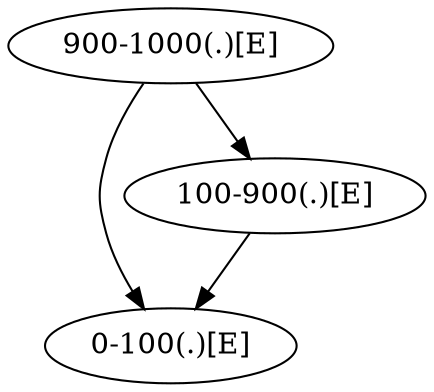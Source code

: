 strict digraph G {
"0-100(.)[E]" [data="[ID=G1.1,cov=0.10,-],[ID=G2.1,cov=0.10,-]"];
"900-1000(.)[E]" [data="[ID=G1.1,cov=0.10,-],[ID=G2.1,cov=0.10,-]"];
"100-900(.)[E]" [data="[ID=G2.1,cov=0.80,-]"];
"900-1000(.)[E]" -> "0-100(.)[E]";
"900-1000(.)[E]" -> "100-900(.)[E]";
"100-900(.)[E]" -> "0-100(.)[E]";
}
